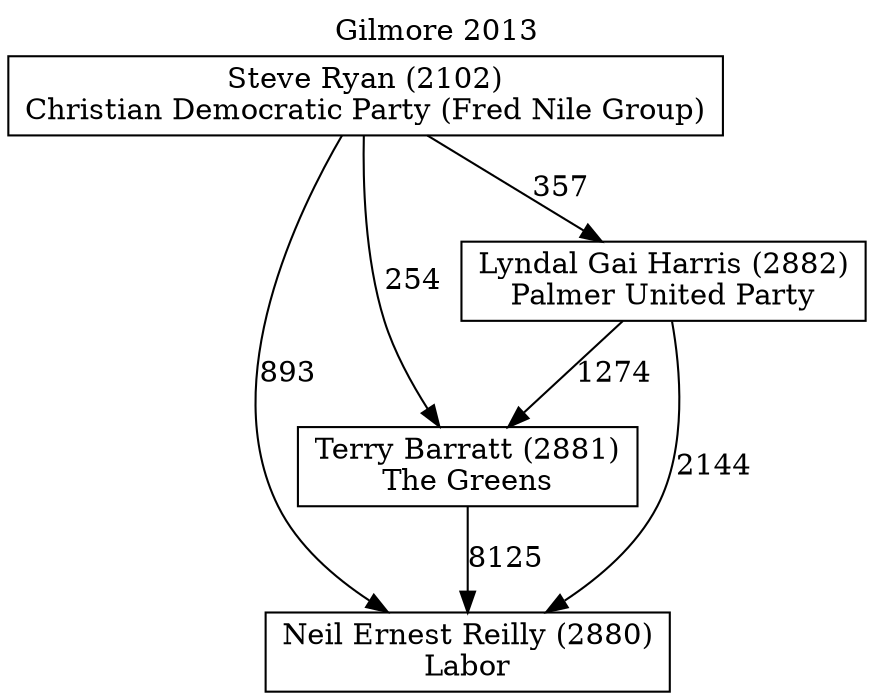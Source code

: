 // House preference flow
digraph "Neil Ernest Reilly (2880)_Gilmore_2013" {
	graph [label="Gilmore 2013" labelloc=t mclimit=10]
	node [shape=box]
	"Neil Ernest Reilly (2880)" [label="Neil Ernest Reilly (2880)
Labor"]
	"Terry Barratt (2881)" [label="Terry Barratt (2881)
The Greens"]
	"Lyndal Gai Harris (2882)" [label="Lyndal Gai Harris (2882)
Palmer United Party"]
	"Steve Ryan (2102)" [label="Steve Ryan (2102)
Christian Democratic Party (Fred Nile Group)"]
	"Terry Barratt (2881)" -> "Neil Ernest Reilly (2880)" [label=8125]
	"Lyndal Gai Harris (2882)" -> "Terry Barratt (2881)" [label=1274]
	"Steve Ryan (2102)" -> "Lyndal Gai Harris (2882)" [label=357]
	"Lyndal Gai Harris (2882)" -> "Neil Ernest Reilly (2880)" [label=2144]
	"Steve Ryan (2102)" -> "Neil Ernest Reilly (2880)" [label=893]
	"Steve Ryan (2102)" -> "Terry Barratt (2881)" [label=254]
}
